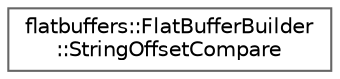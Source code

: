 digraph "Graphical Class Hierarchy"
{
 // LATEX_PDF_SIZE
  bgcolor="transparent";
  edge [fontname=Helvetica,fontsize=10,labelfontname=Helvetica,labelfontsize=10];
  node [fontname=Helvetica,fontsize=10,shape=box,height=0.2,width=0.4];
  rankdir="LR";
  Node0 [id="Node000000",label="flatbuffers::FlatBufferBuilder\l::StringOffsetCompare",height=0.2,width=0.4,color="grey40", fillcolor="white", style="filled",URL="$structflatbuffers_1_1_flat_buffer_builder_1_1_string_offset_compare.html",tooltip=" "];
}
